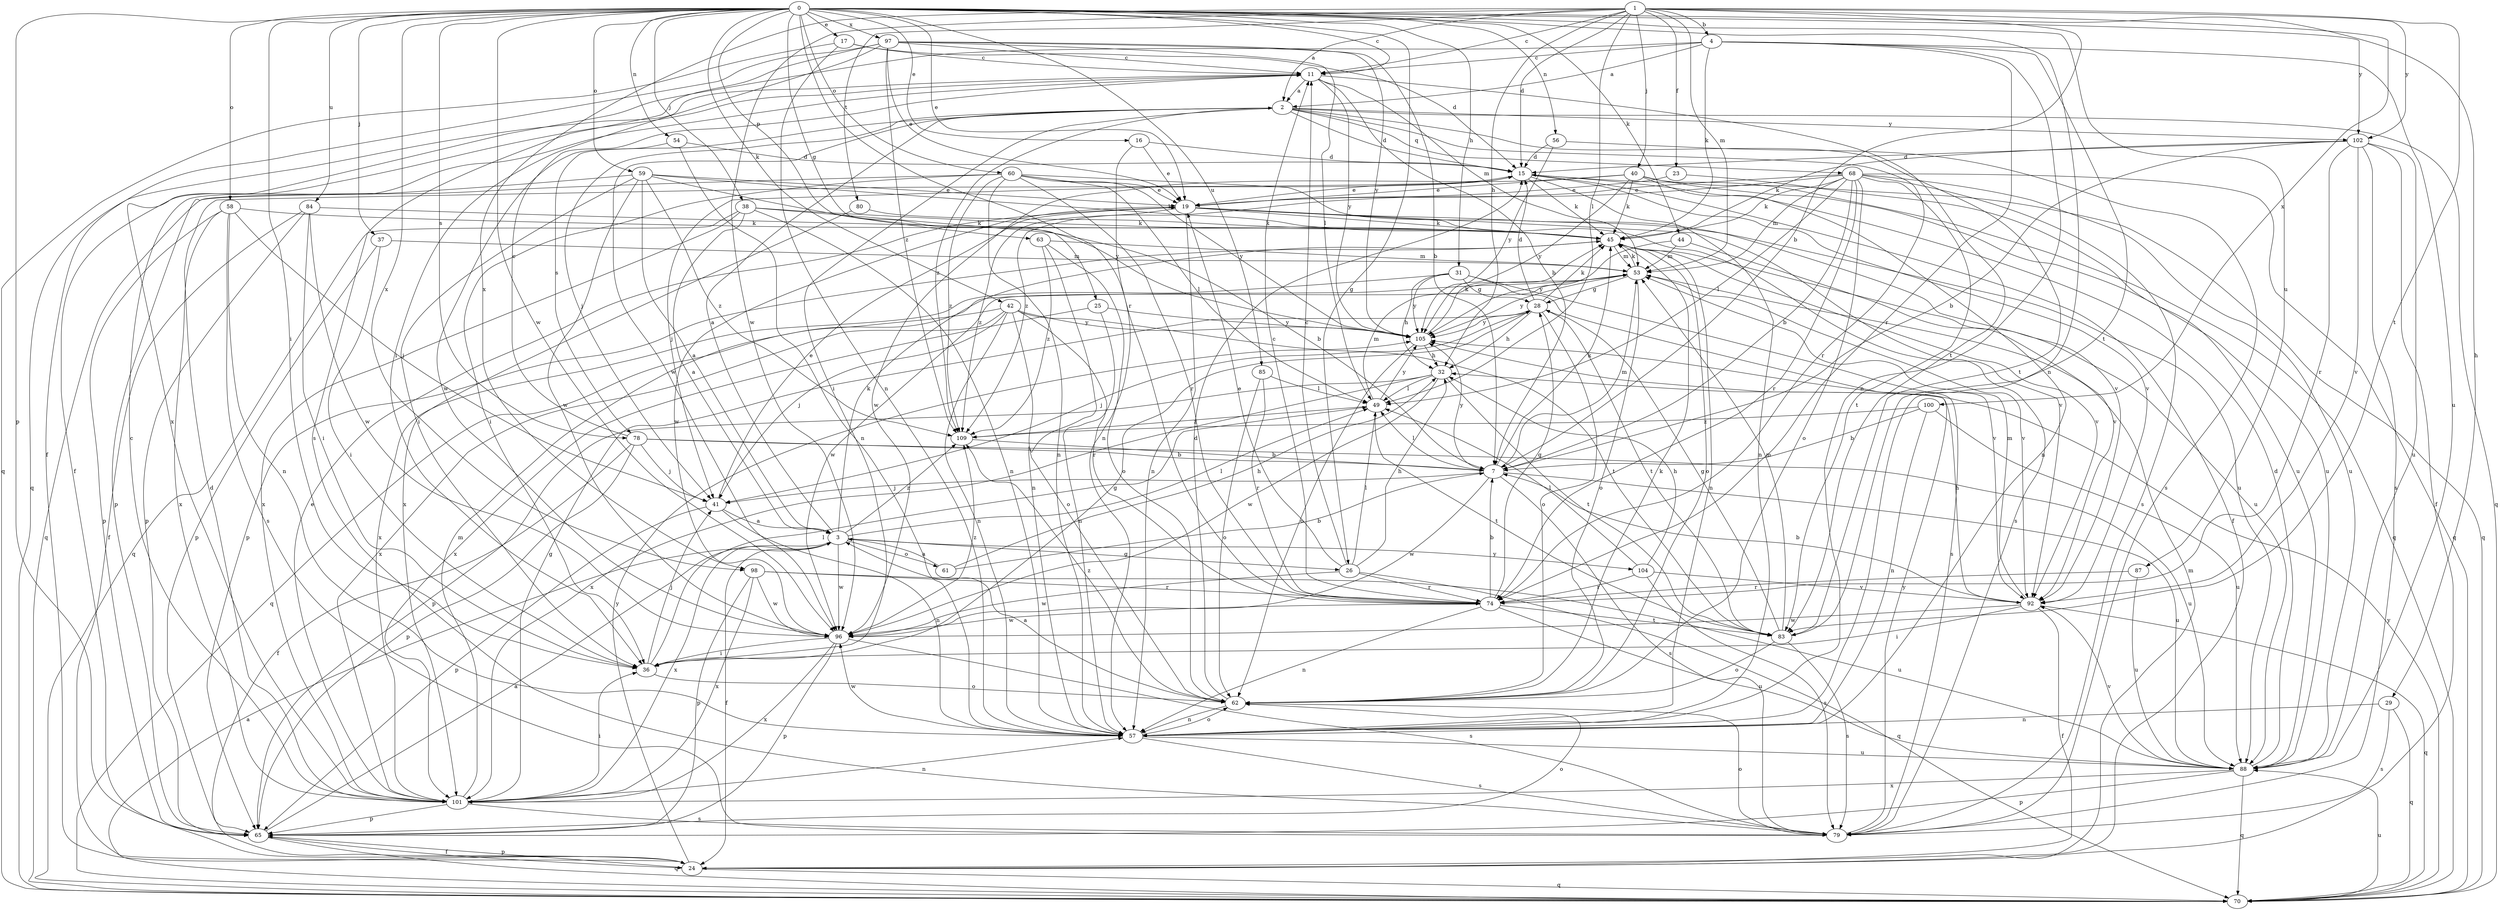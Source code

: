 strict digraph  {
0;
1;
2;
3;
4;
7;
11;
15;
16;
17;
19;
23;
24;
25;
26;
28;
29;
31;
32;
36;
37;
38;
40;
41;
42;
44;
45;
49;
53;
54;
56;
57;
58;
59;
60;
61;
62;
63;
65;
68;
70;
74;
78;
79;
80;
83;
84;
85;
87;
88;
92;
96;
97;
98;
100;
101;
102;
104;
105;
109;
0 -> 11  [label=c];
0 -> 16  [label=e];
0 -> 17  [label=e];
0 -> 19  [label=e];
0 -> 25  [label=g];
0 -> 26  [label=g];
0 -> 29  [label=h];
0 -> 31  [label=h];
0 -> 36  [label=i];
0 -> 37  [label=j];
0 -> 38  [label=j];
0 -> 42  [label=k];
0 -> 44  [label=k];
0 -> 54  [label=n];
0 -> 56  [label=n];
0 -> 57  [label=n];
0 -> 58  [label=o];
0 -> 59  [label=o];
0 -> 60  [label=o];
0 -> 63  [label=p];
0 -> 65  [label=p];
0 -> 74  [label=r];
0 -> 78  [label=s];
0 -> 84  [label=u];
0 -> 85  [label=u];
0 -> 87  [label=u];
0 -> 96  [label=w];
0 -> 97  [label=x];
0 -> 98  [label=x];
0 -> 102  [label=y];
1 -> 2  [label=a];
1 -> 4  [label=b];
1 -> 7  [label=b];
1 -> 11  [label=c];
1 -> 15  [label=d];
1 -> 23  [label=f];
1 -> 32  [label=h];
1 -> 40  [label=j];
1 -> 49  [label=l];
1 -> 53  [label=m];
1 -> 80  [label=t];
1 -> 83  [label=t];
1 -> 96  [label=w];
1 -> 98  [label=x];
1 -> 100  [label=x];
1 -> 102  [label=y];
2 -> 15  [label=d];
2 -> 36  [label=i];
2 -> 41  [label=j];
2 -> 68  [label=q];
2 -> 70  [label=q];
2 -> 74  [label=r];
2 -> 78  [label=s];
2 -> 83  [label=t];
2 -> 96  [label=w];
2 -> 102  [label=y];
2 -> 109  [label=z];
3 -> 2  [label=a];
3 -> 24  [label=f];
3 -> 26  [label=g];
3 -> 45  [label=k];
3 -> 49  [label=l];
3 -> 61  [label=o];
3 -> 96  [label=w];
3 -> 101  [label=x];
3 -> 104  [label=y];
3 -> 109  [label=z];
4 -> 2  [label=a];
4 -> 11  [label=c];
4 -> 45  [label=k];
4 -> 57  [label=n];
4 -> 74  [label=r];
4 -> 83  [label=t];
4 -> 88  [label=u];
4 -> 101  [label=x];
7 -> 41  [label=j];
7 -> 45  [label=k];
7 -> 49  [label=l];
7 -> 53  [label=m];
7 -> 79  [label=s];
7 -> 88  [label=u];
7 -> 96  [label=w];
7 -> 105  [label=y];
11 -> 2  [label=a];
11 -> 7  [label=b];
11 -> 24  [label=f];
11 -> 53  [label=m];
11 -> 70  [label=q];
11 -> 83  [label=t];
11 -> 105  [label=y];
15 -> 19  [label=e];
15 -> 24  [label=f];
15 -> 41  [label=j];
15 -> 45  [label=k];
15 -> 57  [label=n];
15 -> 70  [label=q];
15 -> 92  [label=v];
16 -> 15  [label=d];
16 -> 19  [label=e];
16 -> 57  [label=n];
17 -> 11  [label=c];
17 -> 15  [label=d];
17 -> 57  [label=n];
17 -> 70  [label=q];
19 -> 45  [label=k];
19 -> 57  [label=n];
19 -> 79  [label=s];
19 -> 88  [label=u];
19 -> 92  [label=v];
19 -> 96  [label=w];
19 -> 109  [label=z];
23 -> 19  [label=e];
23 -> 88  [label=u];
24 -> 53  [label=m];
24 -> 65  [label=p];
24 -> 70  [label=q];
24 -> 105  [label=y];
25 -> 57  [label=n];
25 -> 101  [label=x];
25 -> 105  [label=y];
26 -> 11  [label=c];
26 -> 19  [label=e];
26 -> 32  [label=h];
26 -> 49  [label=l];
26 -> 70  [label=q];
26 -> 74  [label=r];
26 -> 96  [label=w];
28 -> 15  [label=d];
28 -> 32  [label=h];
28 -> 41  [label=j];
28 -> 45  [label=k];
28 -> 62  [label=o];
28 -> 83  [label=t];
28 -> 105  [label=y];
29 -> 57  [label=n];
29 -> 70  [label=q];
29 -> 79  [label=s];
31 -> 28  [label=g];
31 -> 32  [label=h];
31 -> 79  [label=s];
31 -> 92  [label=v];
31 -> 101  [label=x];
31 -> 105  [label=y];
32 -> 49  [label=l];
32 -> 65  [label=p];
32 -> 83  [label=t];
32 -> 96  [label=w];
32 -> 101  [label=x];
36 -> 28  [label=g];
36 -> 41  [label=j];
36 -> 49  [label=l];
36 -> 62  [label=o];
37 -> 36  [label=i];
37 -> 53  [label=m];
37 -> 65  [label=p];
38 -> 3  [label=a];
38 -> 7  [label=b];
38 -> 45  [label=k];
38 -> 57  [label=n];
38 -> 70  [label=q];
38 -> 101  [label=x];
40 -> 19  [label=e];
40 -> 45  [label=k];
40 -> 57  [label=n];
40 -> 70  [label=q];
40 -> 88  [label=u];
40 -> 96  [label=w];
40 -> 105  [label=y];
41 -> 3  [label=a];
41 -> 19  [label=e];
41 -> 57  [label=n];
41 -> 65  [label=p];
42 -> 41  [label=j];
42 -> 57  [label=n];
42 -> 62  [label=o];
42 -> 70  [label=q];
42 -> 74  [label=r];
42 -> 83  [label=t];
42 -> 101  [label=x];
42 -> 105  [label=y];
44 -> 53  [label=m];
44 -> 92  [label=v];
44 -> 105  [label=y];
45 -> 53  [label=m];
45 -> 57  [label=n];
45 -> 62  [label=o];
45 -> 65  [label=p];
45 -> 88  [label=u];
45 -> 92  [label=v];
49 -> 53  [label=m];
49 -> 83  [label=t];
49 -> 105  [label=y];
49 -> 109  [label=z];
53 -> 28  [label=g];
53 -> 45  [label=k];
53 -> 62  [label=o];
53 -> 92  [label=v];
53 -> 96  [label=w];
53 -> 105  [label=y];
54 -> 15  [label=d];
54 -> 57  [label=n];
54 -> 96  [label=w];
56 -> 15  [label=d];
56 -> 79  [label=s];
56 -> 105  [label=y];
57 -> 62  [label=o];
57 -> 79  [label=s];
57 -> 88  [label=u];
57 -> 96  [label=w];
58 -> 41  [label=j];
58 -> 45  [label=k];
58 -> 57  [label=n];
58 -> 65  [label=p];
58 -> 79  [label=s];
58 -> 101  [label=x];
59 -> 3  [label=a];
59 -> 19  [label=e];
59 -> 36  [label=i];
59 -> 45  [label=k];
59 -> 65  [label=p];
59 -> 96  [label=w];
59 -> 105  [label=y];
59 -> 109  [label=z];
60 -> 19  [label=e];
60 -> 36  [label=i];
60 -> 49  [label=l];
60 -> 57  [label=n];
60 -> 70  [label=q];
60 -> 74  [label=r];
60 -> 92  [label=v];
60 -> 105  [label=y];
60 -> 109  [label=z];
61 -> 3  [label=a];
61 -> 7  [label=b];
61 -> 32  [label=h];
62 -> 3  [label=a];
62 -> 15  [label=d];
62 -> 45  [label=k];
62 -> 57  [label=n];
62 -> 109  [label=z];
63 -> 53  [label=m];
63 -> 57  [label=n];
63 -> 62  [label=o];
63 -> 109  [label=z];
65 -> 3  [label=a];
65 -> 24  [label=f];
65 -> 62  [label=o];
65 -> 70  [label=q];
68 -> 7  [label=b];
68 -> 19  [label=e];
68 -> 45  [label=k];
68 -> 49  [label=l];
68 -> 53  [label=m];
68 -> 62  [label=o];
68 -> 70  [label=q];
68 -> 74  [label=r];
68 -> 79  [label=s];
68 -> 83  [label=t];
68 -> 88  [label=u];
68 -> 109  [label=z];
70 -> 3  [label=a];
70 -> 88  [label=u];
70 -> 105  [label=y];
74 -> 7  [label=b];
74 -> 11  [label=c];
74 -> 28  [label=g];
74 -> 57  [label=n];
74 -> 83  [label=t];
74 -> 88  [label=u];
74 -> 96  [label=w];
78 -> 7  [label=b];
78 -> 11  [label=c];
78 -> 24  [label=f];
78 -> 41  [label=j];
78 -> 65  [label=p];
78 -> 88  [label=u];
79 -> 62  [label=o];
79 -> 105  [label=y];
80 -> 45  [label=k];
80 -> 101  [label=x];
83 -> 28  [label=g];
83 -> 53  [label=m];
83 -> 62  [label=o];
83 -> 79  [label=s];
84 -> 24  [label=f];
84 -> 36  [label=i];
84 -> 45  [label=k];
84 -> 65  [label=p];
84 -> 96  [label=w];
85 -> 49  [label=l];
85 -> 62  [label=o];
85 -> 74  [label=r];
87 -> 74  [label=r];
87 -> 88  [label=u];
88 -> 15  [label=d];
88 -> 65  [label=p];
88 -> 70  [label=q];
88 -> 92  [label=v];
88 -> 101  [label=x];
92 -> 7  [label=b];
92 -> 24  [label=f];
92 -> 32  [label=h];
92 -> 36  [label=i];
92 -> 53  [label=m];
92 -> 70  [label=q];
92 -> 96  [label=w];
96 -> 36  [label=i];
96 -> 65  [label=p];
96 -> 79  [label=s];
96 -> 101  [label=x];
96 -> 109  [label=z];
97 -> 7  [label=b];
97 -> 11  [label=c];
97 -> 19  [label=e];
97 -> 24  [label=f];
97 -> 36  [label=i];
97 -> 49  [label=l];
97 -> 79  [label=s];
97 -> 105  [label=y];
97 -> 109  [label=z];
98 -> 65  [label=p];
98 -> 74  [label=r];
98 -> 88  [label=u];
98 -> 96  [label=w];
98 -> 101  [label=x];
100 -> 7  [label=b];
100 -> 57  [label=n];
100 -> 88  [label=u];
100 -> 109  [label=z];
101 -> 11  [label=c];
101 -> 15  [label=d];
101 -> 19  [label=e];
101 -> 28  [label=g];
101 -> 36  [label=i];
101 -> 53  [label=m];
101 -> 57  [label=n];
101 -> 65  [label=p];
101 -> 79  [label=s];
102 -> 7  [label=b];
102 -> 15  [label=d];
102 -> 24  [label=f];
102 -> 45  [label=k];
102 -> 74  [label=r];
102 -> 79  [label=s];
102 -> 88  [label=u];
102 -> 92  [label=v];
104 -> 32  [label=h];
104 -> 49  [label=l];
104 -> 74  [label=r];
104 -> 79  [label=s];
104 -> 92  [label=v];
105 -> 32  [label=h];
105 -> 45  [label=k];
105 -> 62  [label=o];
109 -> 7  [label=b];
}

